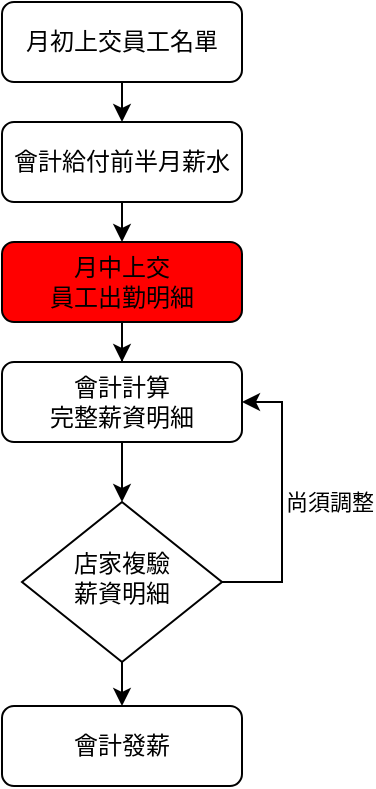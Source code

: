 <mxfile version="13.4.2" type="github">
  <diagram id="C5RBs43oDa-KdzZeNtuy" name="Page-1">
    <mxGraphModel dx="946" dy="565" grid="1" gridSize="10" guides="1" tooltips="1" connect="1" arrows="1" fold="1" page="1" pageScale="1" pageWidth="827" pageHeight="1169" math="0" shadow="0">
      <root>
        <mxCell id="WIyWlLk6GJQsqaUBKTNV-0" />
        <mxCell id="WIyWlLk6GJQsqaUBKTNV-1" parent="WIyWlLk6GJQsqaUBKTNV-0" />
        <mxCell id="IuXRzlEwT8Kq3-kGVeZL-15" value="" style="group" vertex="1" connectable="0" parent="WIyWlLk6GJQsqaUBKTNV-1">
          <mxGeometry x="200" y="80" width="140" height="392" as="geometry" />
        </mxCell>
        <mxCell id="IuXRzlEwT8Kq3-kGVeZL-10" value="" style="edgeStyle=orthogonalEdgeStyle;rounded=0;orthogonalLoop=1;jettySize=auto;html=1;" edge="1" parent="IuXRzlEwT8Kq3-kGVeZL-15" source="WIyWlLk6GJQsqaUBKTNV-3">
          <mxGeometry relative="1" as="geometry">
            <mxPoint x="60" y="60" as="targetPoint" />
          </mxGeometry>
        </mxCell>
        <mxCell id="WIyWlLk6GJQsqaUBKTNV-3" value="月初上交員工名單" style="rounded=1;whiteSpace=wrap;html=1;fontSize=12;glass=0;strokeWidth=1;shadow=0;" parent="IuXRzlEwT8Kq3-kGVeZL-15" vertex="1">
          <mxGeometry width="120" height="40" as="geometry" />
        </mxCell>
        <mxCell id="IuXRzlEwT8Kq3-kGVeZL-9" value="月中上交&lt;br&gt;員工出勤明細" style="rounded=1;whiteSpace=wrap;html=1;fontSize=12;glass=0;strokeWidth=1;shadow=0;fillColor=#FF0000;" vertex="1" parent="IuXRzlEwT8Kq3-kGVeZL-15">
          <mxGeometry y="120" width="120" height="40" as="geometry" />
        </mxCell>
        <mxCell id="WIyWlLk6GJQsqaUBKTNV-10" value="店家複驗&lt;br&gt;薪資明細" style="rhombus;whiteSpace=wrap;html=1;shadow=0;fontFamily=Helvetica;fontSize=12;align=center;strokeWidth=1;spacing=6;spacingTop=-4;" parent="IuXRzlEwT8Kq3-kGVeZL-15" vertex="1">
          <mxGeometry x="10" y="250" width="100" height="80" as="geometry" />
        </mxCell>
        <mxCell id="WIyWlLk6GJQsqaUBKTNV-11" value="會計發薪" style="rounded=1;whiteSpace=wrap;html=1;fontSize=12;glass=0;strokeWidth=1;shadow=0;" parent="IuXRzlEwT8Kq3-kGVeZL-15" vertex="1">
          <mxGeometry y="352" width="120" height="40" as="geometry" />
        </mxCell>
        <mxCell id="IuXRzlEwT8Kq3-kGVeZL-13" style="edgeStyle=orthogonalEdgeStyle;rounded=0;orthogonalLoop=1;jettySize=auto;html=1;exitX=0.5;exitY=1;exitDx=0;exitDy=0;entryX=0.5;entryY=0;entryDx=0;entryDy=0;align=left;" edge="1" parent="IuXRzlEwT8Kq3-kGVeZL-15" source="WIyWlLk6GJQsqaUBKTNV-10" target="WIyWlLk6GJQsqaUBKTNV-11">
          <mxGeometry relative="1" as="geometry" />
        </mxCell>
        <mxCell id="IuXRzlEwT8Kq3-kGVeZL-7" value="" style="edgeStyle=orthogonalEdgeStyle;rounded=0;orthogonalLoop=1;jettySize=auto;html=1;" edge="1" parent="IuXRzlEwT8Kq3-kGVeZL-15" source="IuXRzlEwT8Kq3-kGVeZL-5">
          <mxGeometry relative="1" as="geometry">
            <mxPoint x="60" y="120" as="targetPoint" />
          </mxGeometry>
        </mxCell>
        <mxCell id="IuXRzlEwT8Kq3-kGVeZL-5" value="會計給付前半月薪水" style="rounded=1;whiteSpace=wrap;html=1;fontSize=12;glass=0;strokeWidth=1;shadow=0;" vertex="1" parent="IuXRzlEwT8Kq3-kGVeZL-15">
          <mxGeometry y="60" width="120" height="40" as="geometry" />
        </mxCell>
        <mxCell id="IuXRzlEwT8Kq3-kGVeZL-12" style="edgeStyle=orthogonalEdgeStyle;rounded=0;orthogonalLoop=1;jettySize=auto;html=1;exitX=0.5;exitY=1;exitDx=0;exitDy=0;" edge="1" parent="IuXRzlEwT8Kq3-kGVeZL-15" source="IuXRzlEwT8Kq3-kGVeZL-6" target="WIyWlLk6GJQsqaUBKTNV-10">
          <mxGeometry relative="1" as="geometry">
            <mxPoint x="60" y="240" as="targetPoint" />
          </mxGeometry>
        </mxCell>
        <mxCell id="IuXRzlEwT8Kq3-kGVeZL-6" value="會計計算&lt;br&gt;完整薪資明細" style="rounded=1;whiteSpace=wrap;html=1;fontSize=12;glass=0;strokeWidth=1;shadow=0;" vertex="1" parent="IuXRzlEwT8Kq3-kGVeZL-15">
          <mxGeometry y="180" width="120" height="40" as="geometry" />
        </mxCell>
        <mxCell id="IuXRzlEwT8Kq3-kGVeZL-11" value="" style="edgeStyle=orthogonalEdgeStyle;rounded=0;orthogonalLoop=1;jettySize=auto;html=1;entryX=0.5;entryY=0;entryDx=0;entryDy=0;" edge="1" parent="IuXRzlEwT8Kq3-kGVeZL-15" source="IuXRzlEwT8Kq3-kGVeZL-9" target="IuXRzlEwT8Kq3-kGVeZL-6">
          <mxGeometry relative="1" as="geometry">
            <mxPoint x="60" y="190" as="targetPoint" />
          </mxGeometry>
        </mxCell>
        <mxCell id="IuXRzlEwT8Kq3-kGVeZL-14" value="尚須調整" style="edgeStyle=orthogonalEdgeStyle;rounded=0;orthogonalLoop=1;jettySize=auto;html=1;entryX=1;entryY=0.5;entryDx=0;entryDy=0;align=left;exitX=1;exitY=0.5;exitDx=0;exitDy=0;" edge="1" parent="IuXRzlEwT8Kq3-kGVeZL-15" source="WIyWlLk6GJQsqaUBKTNV-10" target="IuXRzlEwT8Kq3-kGVeZL-6">
          <mxGeometry relative="1" as="geometry">
            <Array as="points">
              <mxPoint x="140" y="290" />
              <mxPoint x="140" y="200" />
            </Array>
          </mxGeometry>
        </mxCell>
      </root>
    </mxGraphModel>
  </diagram>
</mxfile>
